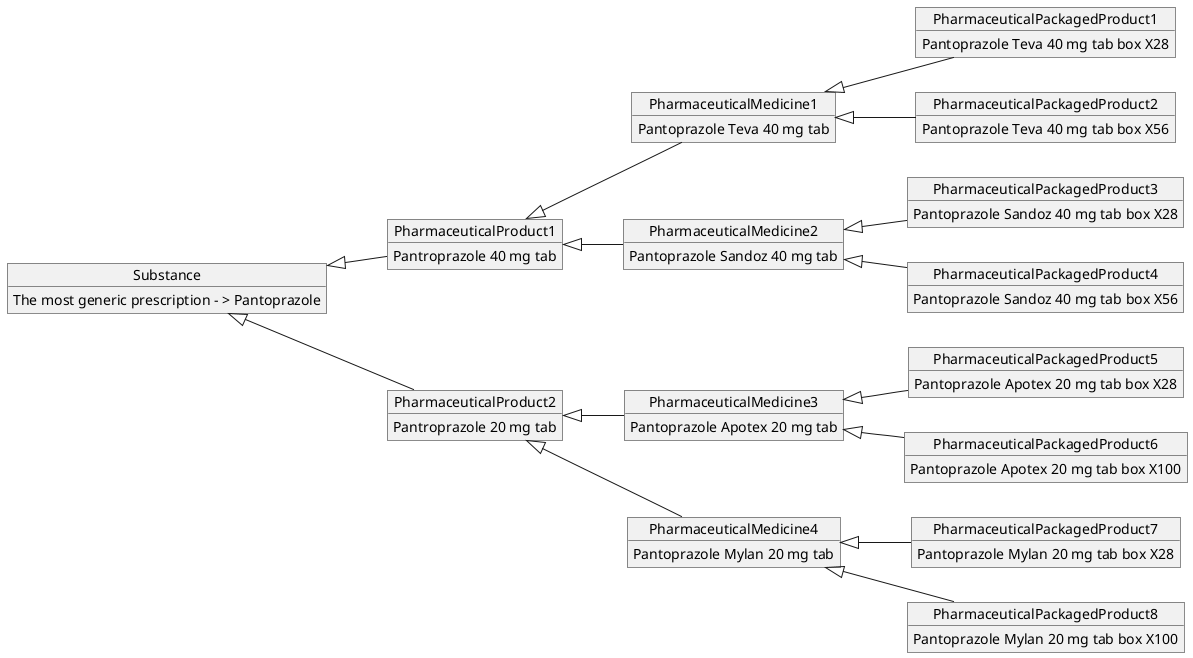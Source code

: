 @startuml
left to right direction


object Substance
object PharmaceuticalProduct1
object PharmaceuticalProduct2
object PharmaceuticalMedicine1
object PharmaceuticalMedicine2
object PharmaceuticalMedicine3
object PharmaceuticalMedicine4
object PharmaceuticalPackagedProduct1
object PharmaceuticalPackagedProduct2
object PharmaceuticalPackagedProduct3
object PharmaceuticalPackagedProduct4
object PharmaceuticalPackagedProduct5
object PharmaceuticalPackagedProduct6
object PharmaceuticalPackagedProduct7
object PharmaceuticalPackagedProduct8

Substance : The most generic prescription - > Pantoprazole
PharmaceuticalProduct1 : Pantroprazole 40 mg tab
PharmaceuticalProduct2 : Pantroprazole 20 mg tab

PharmaceuticalMedicine1 : Pantoprazole Teva 40 mg tab 
PharmaceuticalMedicine2 : Pantoprazole Sandoz 40 mg tab 

PharmaceuticalMedicine3 : Pantoprazole Apotex 20 mg tab 
PharmaceuticalMedicine4 : Pantoprazole Mylan 20 mg tab 

PharmaceuticalPackagedProduct1 : Pantoprazole Teva 40 mg tab box X28
PharmaceuticalPackagedProduct2 : Pantoprazole Teva 40 mg tab box X56

PharmaceuticalPackagedProduct3 : Pantoprazole Sandoz 40 mg tab box X28
PharmaceuticalPackagedProduct4 : Pantoprazole Sandoz 40 mg tab box X56

PharmaceuticalPackagedProduct5 : Pantoprazole Apotex 20 mg tab box X28
PharmaceuticalPackagedProduct6 : Pantoprazole Apotex 20 mg tab box X100

PharmaceuticalPackagedProduct7 : Pantoprazole Mylan 20 mg tab box X28
PharmaceuticalPackagedProduct8 : Pantoprazole Mylan 20 mg tab box X100

Substance <|--  PharmaceuticalProduct1 
Substance <|--  PharmaceuticalProduct2 

PharmaceuticalProduct1 <|--  PharmaceuticalMedicine1 
PharmaceuticalProduct1 <|--  PharmaceuticalMedicine2 
PharmaceuticalProduct2 <|--  PharmaceuticalMedicine3 
PharmaceuticalProduct2 <|--  PharmaceuticalMedicine4 

PharmaceuticalMedicine1 <|--  PharmaceuticalPackagedProduct1 
PharmaceuticalMedicine1 <|--  PharmaceuticalPackagedProduct2 
PharmaceuticalMedicine2 <|--  PharmaceuticalPackagedProduct3 
PharmaceuticalMedicine2 <|--  PharmaceuticalPackagedProduct4 
PharmaceuticalMedicine3 <|--  PharmaceuticalPackagedProduct5 
PharmaceuticalMedicine3 <|--  PharmaceuticalPackagedProduct6
PharmaceuticalMedicine4 <|--  PharmaceuticalPackagedProduct7 
PharmaceuticalMedicine4 <|--  PharmaceuticalPackagedProduct8



@enduml